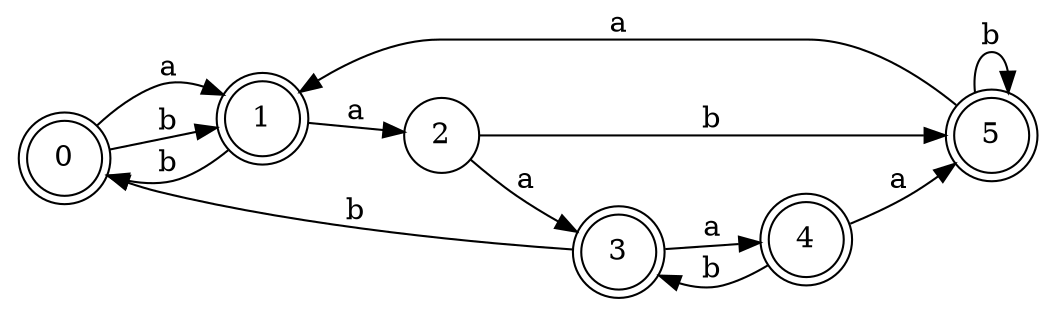 digraph n5_1 {
__start0 [label="" shape="none"];

rankdir=LR;
size="8,5";

s0 [style="rounded,filled", color="black", fillcolor="white" shape="doublecircle", label="0"];
s1 [style="rounded,filled", color="black", fillcolor="white" shape="doublecircle", label="1"];
s2 [style="filled", color="black", fillcolor="white" shape="circle", label="2"];
s3 [style="rounded,filled", color="black", fillcolor="white" shape="doublecircle", label="3"];
s4 [style="rounded,filled", color="black", fillcolor="white" shape="doublecircle", label="4"];
s5 [style="rounded,filled", color="black", fillcolor="white" shape="doublecircle", label="5"];
s0 -> s1 [label="a"];
s0 -> s1 [label="b"];
s1 -> s2 [label="a"];
s1 -> s0 [label="b"];
s2 -> s3 [label="a"];
s2 -> s5 [label="b"];
s3 -> s4 [label="a"];
s3 -> s0 [label="b"];
s4 -> s5 [label="a"];
s4 -> s3 [label="b"];
s5 -> s1 [label="a"];
s5 -> s5 [label="b"];

}